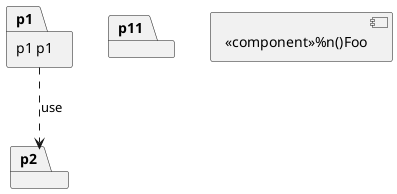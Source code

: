 {
  "sha1": "5j9zklwpjv4ry1c1igxrxlff2lqeqjj",
  "insertion": {
    "when": "2024-05-30T20:48:20.750Z",
    "user": "plantuml@gmail.com"
  }
}
@startuml
[<<component>>%n()Foo] as toto

package "p1 p1" as p1 {
}

package p2 {
}
p1 ..> p2 : use

package p11 {
}
@enduml
